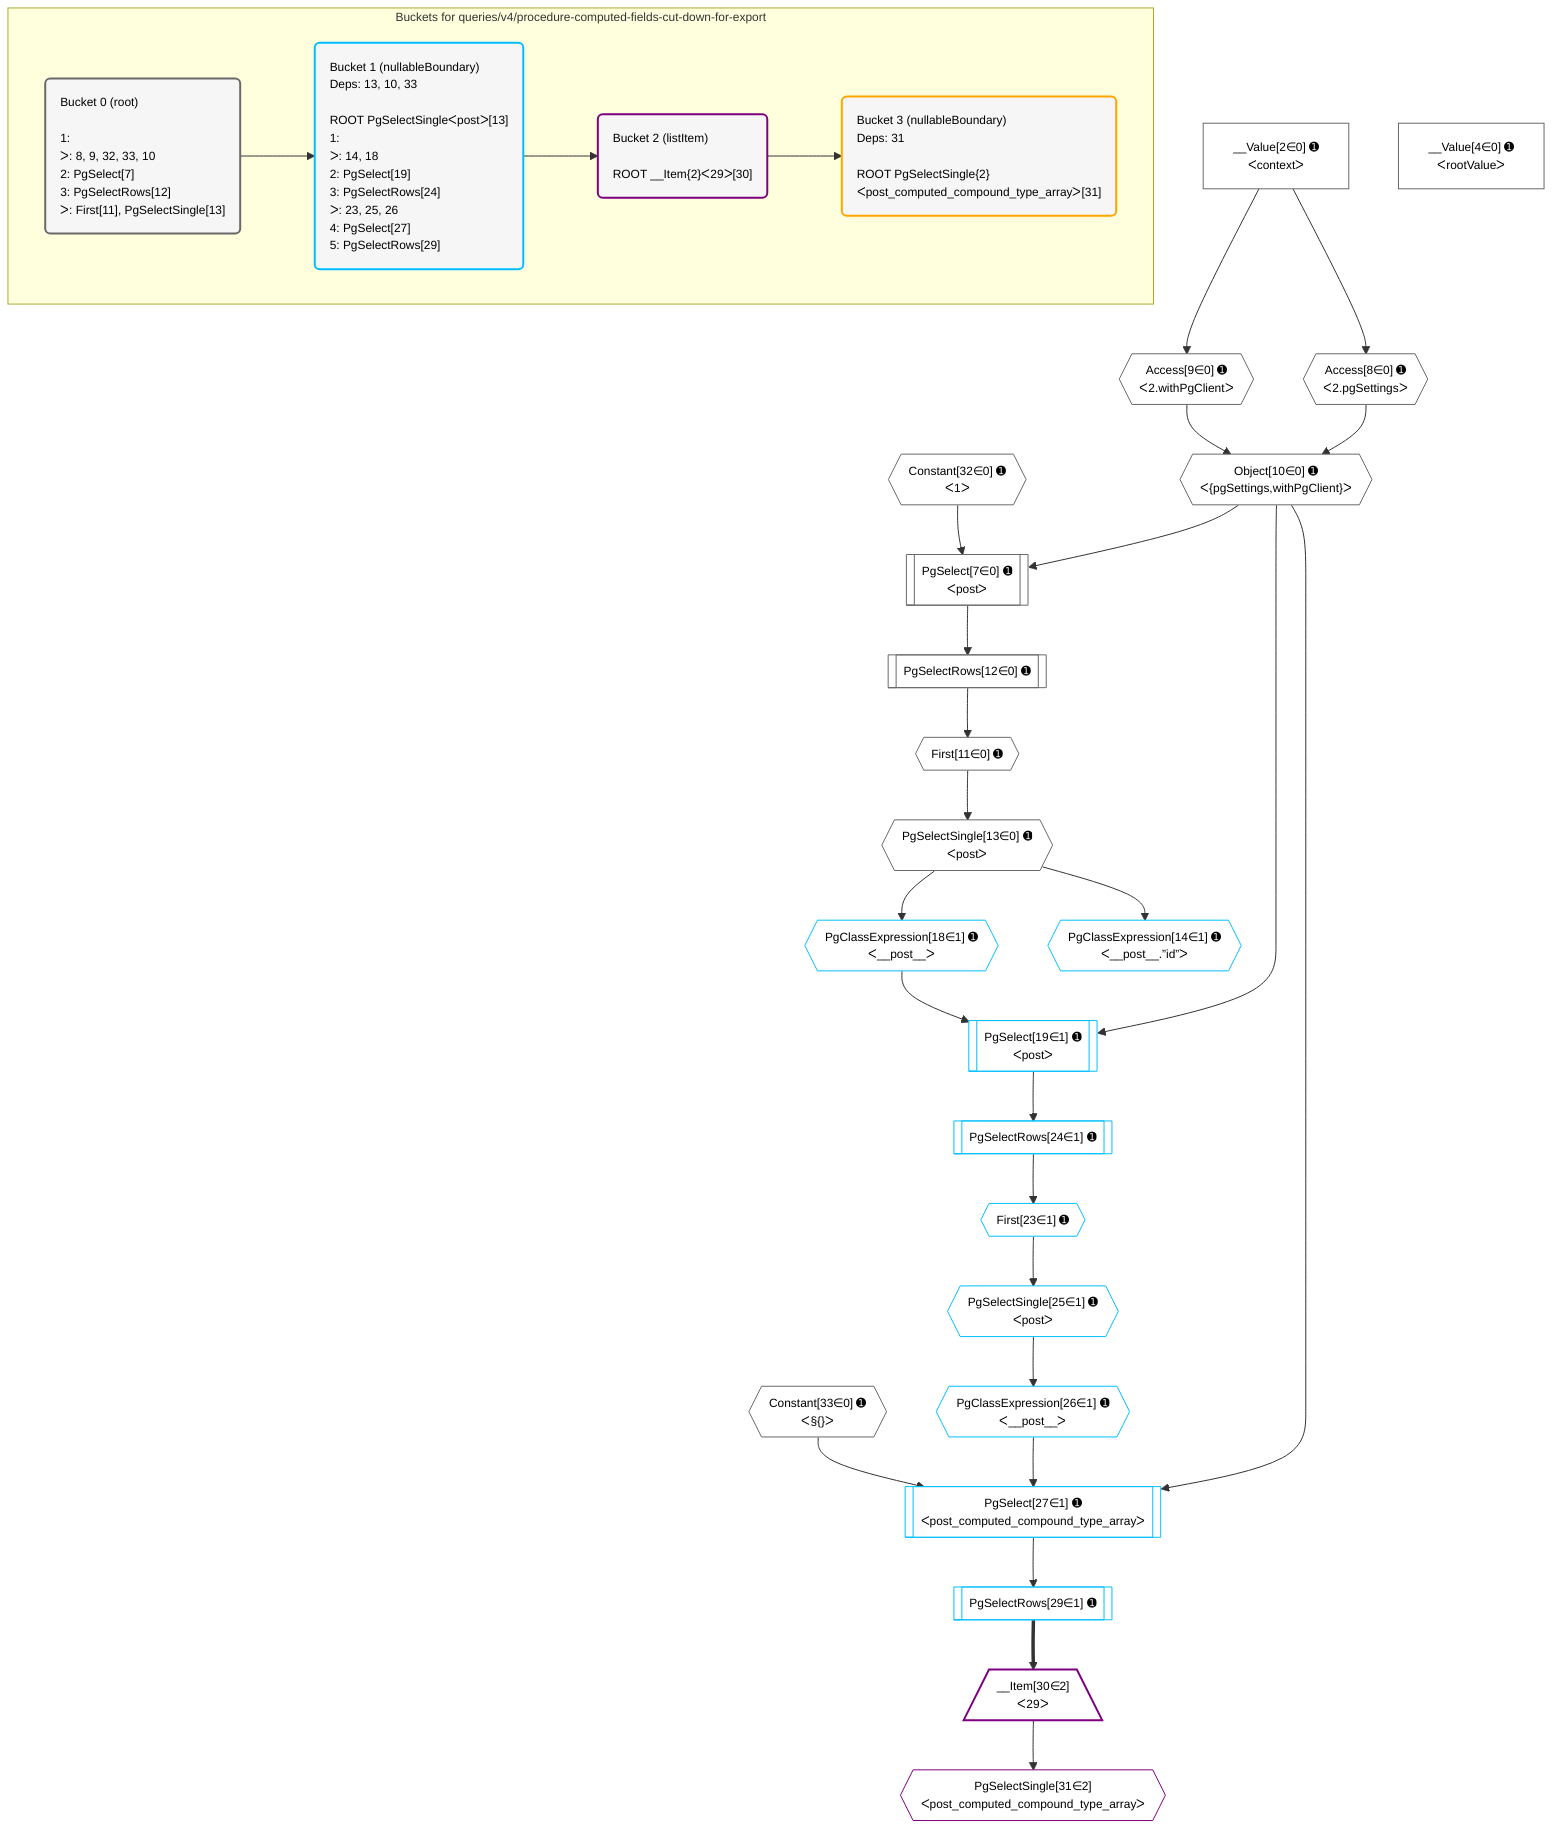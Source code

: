 %%{init: {'themeVariables': { 'fontSize': '12px'}}}%%
graph TD
    classDef path fill:#eee,stroke:#000,color:#000
    classDef plan fill:#fff,stroke-width:1px,color:#000
    classDef itemplan fill:#fff,stroke-width:2px,color:#000
    classDef unbatchedplan fill:#dff,stroke-width:1px,color:#000
    classDef sideeffectplan fill:#fcc,stroke-width:2px,color:#000
    classDef bucket fill:#f6f6f6,color:#000,stroke-width:2px,text-align:left


    %% plan dependencies
    PgSelect7[["PgSelect[7∈0] ➊<br />ᐸpostᐳ"]]:::plan
    Object10{{"Object[10∈0] ➊<br />ᐸ{pgSettings,withPgClient}ᐳ"}}:::plan
    Constant32{{"Constant[32∈0] ➊<br />ᐸ1ᐳ"}}:::plan
    Object10 & Constant32 --> PgSelect7
    Access8{{"Access[8∈0] ➊<br />ᐸ2.pgSettingsᐳ"}}:::plan
    Access9{{"Access[9∈0] ➊<br />ᐸ2.withPgClientᐳ"}}:::plan
    Access8 & Access9 --> Object10
    __Value2["__Value[2∈0] ➊<br />ᐸcontextᐳ"]:::plan
    __Value2 --> Access8
    __Value2 --> Access9
    First11{{"First[11∈0] ➊"}}:::plan
    PgSelectRows12[["PgSelectRows[12∈0] ➊"]]:::plan
    PgSelectRows12 --> First11
    PgSelect7 --> PgSelectRows12
    PgSelectSingle13{{"PgSelectSingle[13∈0] ➊<br />ᐸpostᐳ"}}:::plan
    First11 --> PgSelectSingle13
    __Value4["__Value[4∈0] ➊<br />ᐸrootValueᐳ"]:::plan
    Constant33{{"Constant[33∈0] ➊<br />ᐸ§{}ᐳ"}}:::plan
    PgSelect27[["PgSelect[27∈1] ➊<br />ᐸpost_computed_compound_type_arrayᐳ"]]:::plan
    PgClassExpression26{{"PgClassExpression[26∈1] ➊<br />ᐸ__post__ᐳ"}}:::plan
    Object10 & PgClassExpression26 & Constant33 --> PgSelect27
    PgSelect19[["PgSelect[19∈1] ➊<br />ᐸpostᐳ"]]:::plan
    PgClassExpression18{{"PgClassExpression[18∈1] ➊<br />ᐸ__post__ᐳ"}}:::plan
    Object10 & PgClassExpression18 --> PgSelect19
    PgClassExpression14{{"PgClassExpression[14∈1] ➊<br />ᐸ__post__.”id”ᐳ"}}:::plan
    PgSelectSingle13 --> PgClassExpression14
    PgSelectSingle13 --> PgClassExpression18
    First23{{"First[23∈1] ➊"}}:::plan
    PgSelectRows24[["PgSelectRows[24∈1] ➊"]]:::plan
    PgSelectRows24 --> First23
    PgSelect19 --> PgSelectRows24
    PgSelectSingle25{{"PgSelectSingle[25∈1] ➊<br />ᐸpostᐳ"}}:::plan
    First23 --> PgSelectSingle25
    PgSelectSingle25 --> PgClassExpression26
    PgSelectRows29[["PgSelectRows[29∈1] ➊"]]:::plan
    PgSelect27 --> PgSelectRows29
    __Item30[/"__Item[30∈2]<br />ᐸ29ᐳ"\]:::itemplan
    PgSelectRows29 ==> __Item30
    PgSelectSingle31{{"PgSelectSingle[31∈2]<br />ᐸpost_computed_compound_type_arrayᐳ"}}:::plan
    __Item30 --> PgSelectSingle31

    %% define steps

    subgraph "Buckets for queries/v4/procedure-computed-fields-cut-down-for-export"
    Bucket0("Bucket 0 (root)<br /><br />1: <br />ᐳ: 8, 9, 32, 33, 10<br />2: PgSelect[7]<br />3: PgSelectRows[12]<br />ᐳ: First[11], PgSelectSingle[13]"):::bucket
    classDef bucket0 stroke:#696969
    class Bucket0,__Value2,__Value4,PgSelect7,Access8,Access9,Object10,First11,PgSelectRows12,PgSelectSingle13,Constant32,Constant33 bucket0
    Bucket1("Bucket 1 (nullableBoundary)<br />Deps: 13, 10, 33<br /><br />ROOT PgSelectSingleᐸpostᐳ[13]<br />1: <br />ᐳ: 14, 18<br />2: PgSelect[19]<br />3: PgSelectRows[24]<br />ᐳ: 23, 25, 26<br />4: PgSelect[27]<br />5: PgSelectRows[29]"):::bucket
    classDef bucket1 stroke:#00bfff
    class Bucket1,PgClassExpression14,PgClassExpression18,PgSelect19,First23,PgSelectRows24,PgSelectSingle25,PgClassExpression26,PgSelect27,PgSelectRows29 bucket1
    Bucket2("Bucket 2 (listItem)<br /><br />ROOT __Item{2}ᐸ29ᐳ[30]"):::bucket
    classDef bucket2 stroke:#7f007f
    class Bucket2,__Item30,PgSelectSingle31 bucket2
    Bucket3("Bucket 3 (nullableBoundary)<br />Deps: 31<br /><br />ROOT PgSelectSingle{2}ᐸpost_computed_compound_type_arrayᐳ[31]"):::bucket
    classDef bucket3 stroke:#ffa500
    class Bucket3 bucket3
    Bucket0 --> Bucket1
    Bucket1 --> Bucket2
    Bucket2 --> Bucket3
    end